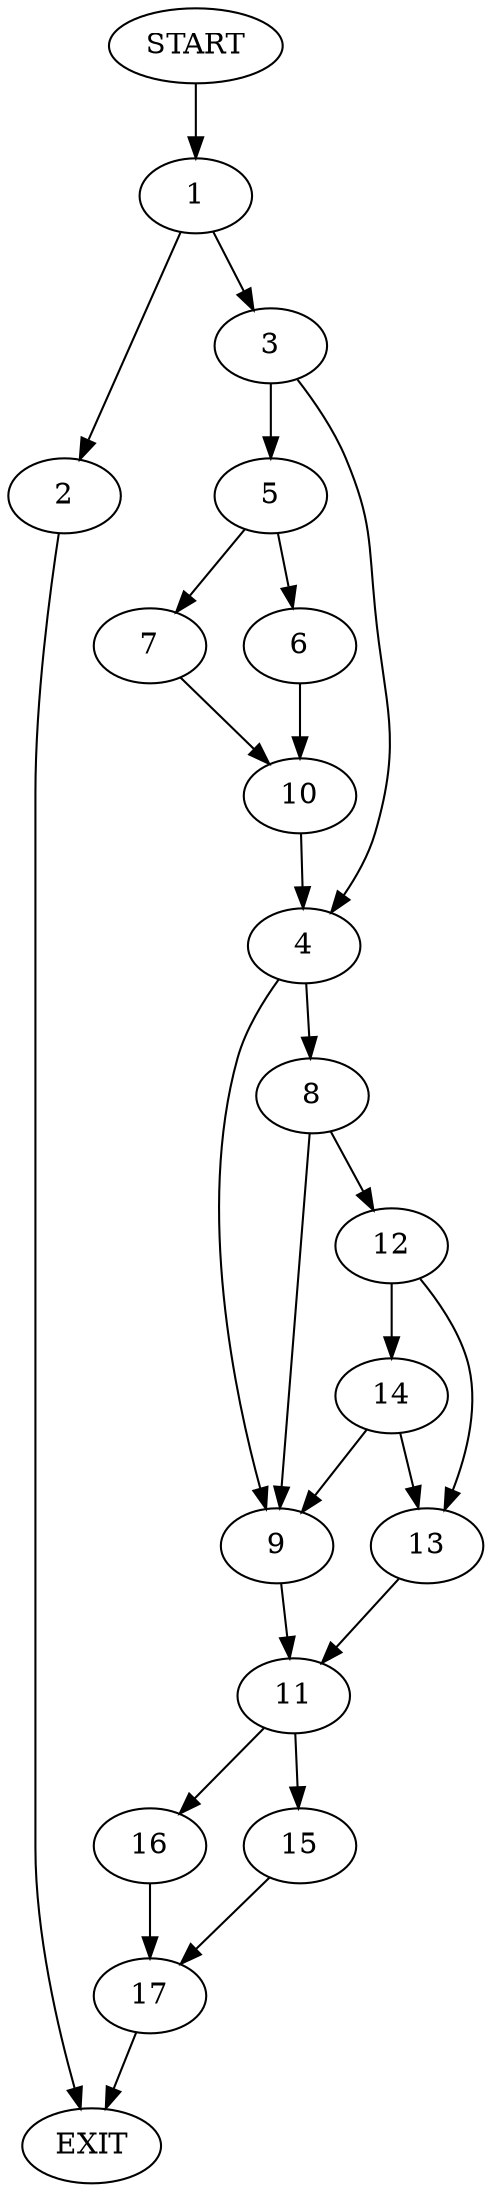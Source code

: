 digraph {
0 [label="START"]
18 [label="EXIT"]
0 -> 1
1 -> 2
1 -> 3
2 -> 18
3 -> 4
3 -> 5
5 -> 6
5 -> 7
4 -> 8
4 -> 9
6 -> 10
7 -> 10
10 -> 4
9 -> 11
8 -> 12
8 -> 9
12 -> 13
12 -> 14
14 -> 13
14 -> 9
13 -> 11
11 -> 15
11 -> 16
15 -> 17
16 -> 17
17 -> 18
}
